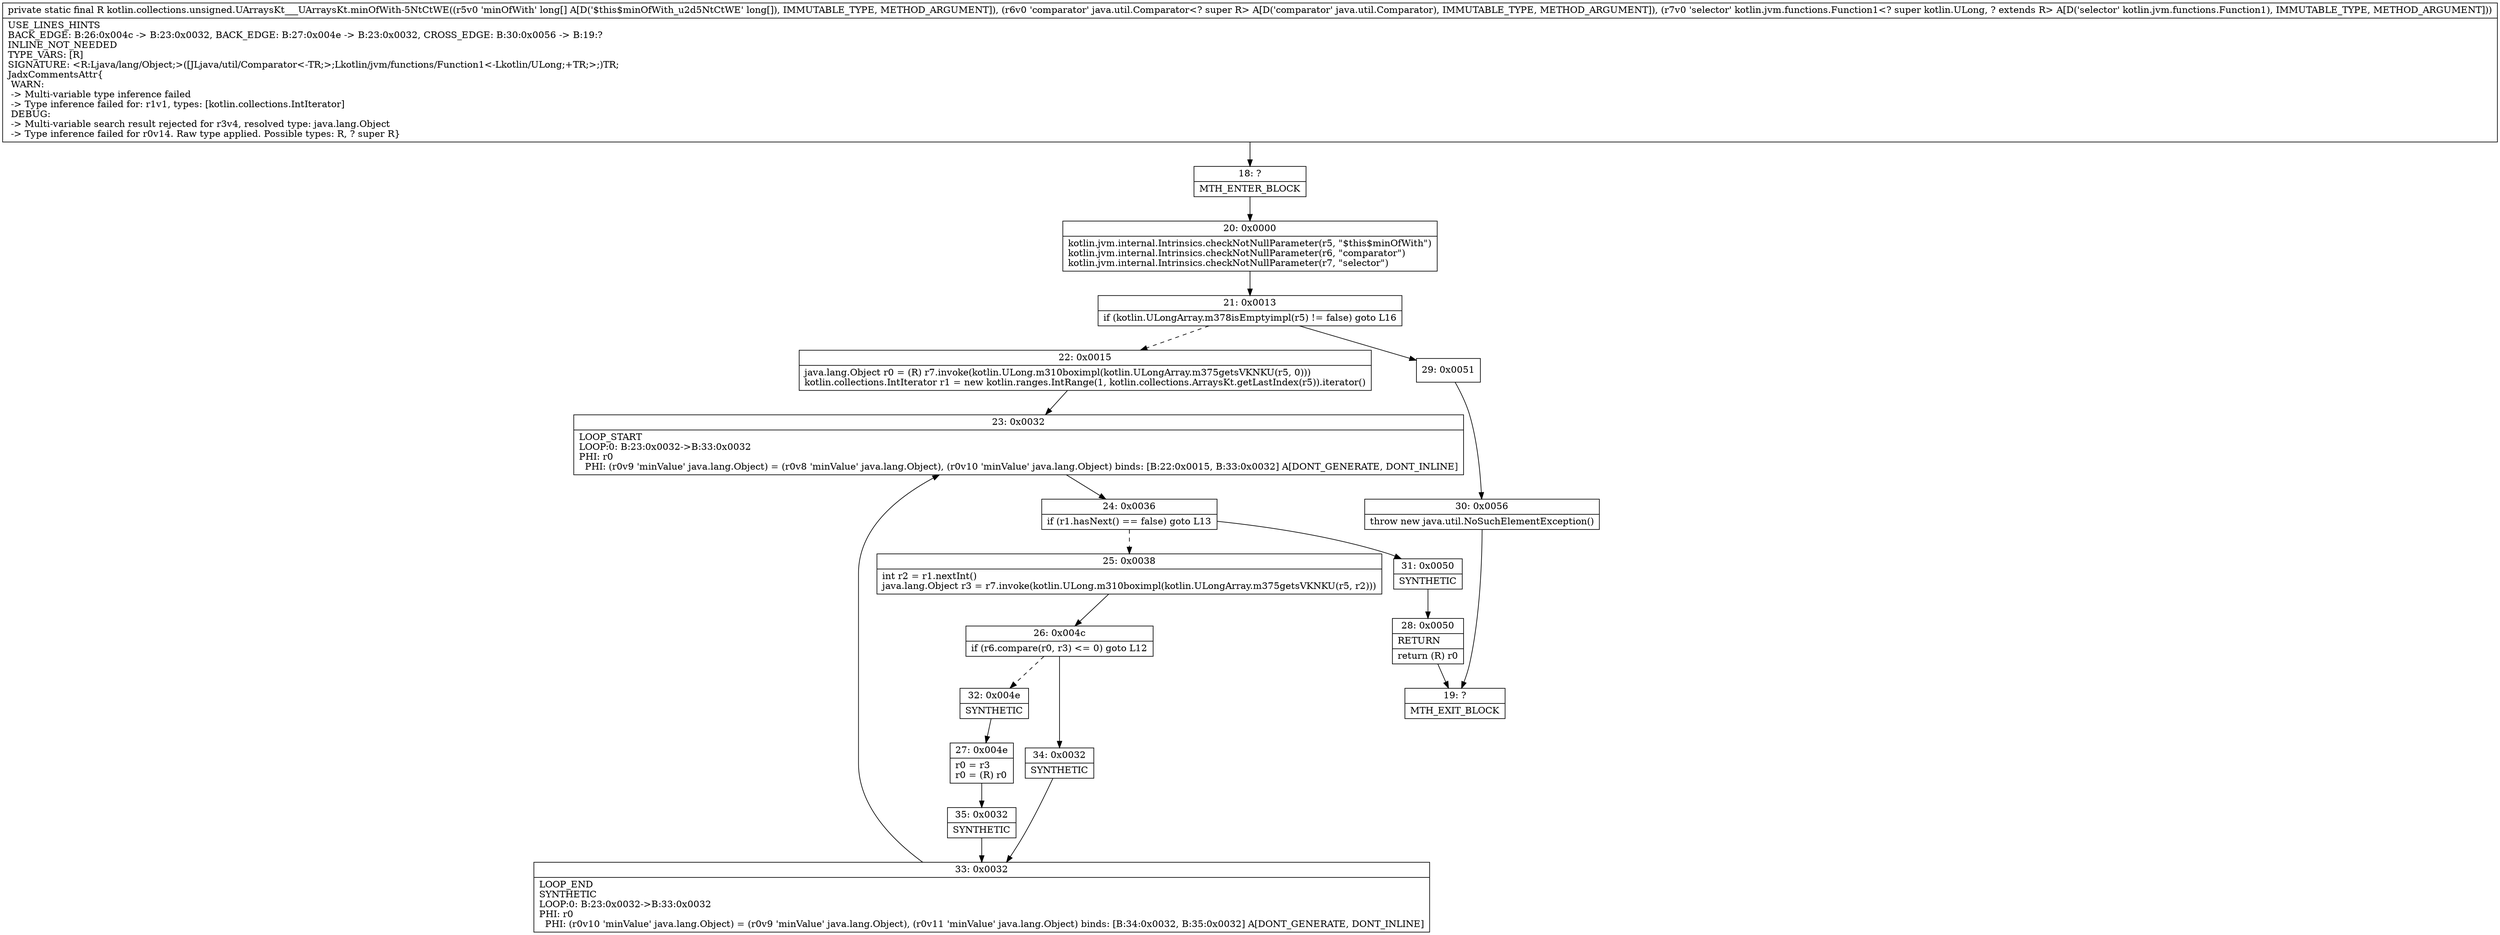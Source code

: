 digraph "CFG forkotlin.collections.unsigned.UArraysKt___UArraysKt.minOfWith\-5NtCtWE([JLjava\/util\/Comparator;Lkotlin\/jvm\/functions\/Function1;)Ljava\/lang\/Object;" {
Node_18 [shape=record,label="{18\:\ ?|MTH_ENTER_BLOCK\l}"];
Node_20 [shape=record,label="{20\:\ 0x0000|kotlin.jvm.internal.Intrinsics.checkNotNullParameter(r5, \"$this$minOfWith\")\lkotlin.jvm.internal.Intrinsics.checkNotNullParameter(r6, \"comparator\")\lkotlin.jvm.internal.Intrinsics.checkNotNullParameter(r7, \"selector\")\l}"];
Node_21 [shape=record,label="{21\:\ 0x0013|if (kotlin.ULongArray.m378isEmptyimpl(r5) != false) goto L16\l}"];
Node_22 [shape=record,label="{22\:\ 0x0015|java.lang.Object r0 = (R) r7.invoke(kotlin.ULong.m310boximpl(kotlin.ULongArray.m375getsVKNKU(r5, 0)))\lkotlin.collections.IntIterator r1 = new kotlin.ranges.IntRange(1, kotlin.collections.ArraysKt.getLastIndex(r5)).iterator()\l}"];
Node_23 [shape=record,label="{23\:\ 0x0032|LOOP_START\lLOOP:0: B:23:0x0032\-\>B:33:0x0032\lPHI: r0 \l  PHI: (r0v9 'minValue' java.lang.Object) = (r0v8 'minValue' java.lang.Object), (r0v10 'minValue' java.lang.Object) binds: [B:22:0x0015, B:33:0x0032] A[DONT_GENERATE, DONT_INLINE]\l}"];
Node_24 [shape=record,label="{24\:\ 0x0036|if (r1.hasNext() == false) goto L13\l}"];
Node_25 [shape=record,label="{25\:\ 0x0038|int r2 = r1.nextInt()\ljava.lang.Object r3 = r7.invoke(kotlin.ULong.m310boximpl(kotlin.ULongArray.m375getsVKNKU(r5, r2)))\l}"];
Node_26 [shape=record,label="{26\:\ 0x004c|if (r6.compare(r0, r3) \<= 0) goto L12\l}"];
Node_32 [shape=record,label="{32\:\ 0x004e|SYNTHETIC\l}"];
Node_27 [shape=record,label="{27\:\ 0x004e|r0 = r3\lr0 = (R) r0\l}"];
Node_35 [shape=record,label="{35\:\ 0x0032|SYNTHETIC\l}"];
Node_33 [shape=record,label="{33\:\ 0x0032|LOOP_END\lSYNTHETIC\lLOOP:0: B:23:0x0032\-\>B:33:0x0032\lPHI: r0 \l  PHI: (r0v10 'minValue' java.lang.Object) = (r0v9 'minValue' java.lang.Object), (r0v11 'minValue' java.lang.Object) binds: [B:34:0x0032, B:35:0x0032] A[DONT_GENERATE, DONT_INLINE]\l}"];
Node_34 [shape=record,label="{34\:\ 0x0032|SYNTHETIC\l}"];
Node_31 [shape=record,label="{31\:\ 0x0050|SYNTHETIC\l}"];
Node_28 [shape=record,label="{28\:\ 0x0050|RETURN\l|return (R) r0\l}"];
Node_19 [shape=record,label="{19\:\ ?|MTH_EXIT_BLOCK\l}"];
Node_29 [shape=record,label="{29\:\ 0x0051}"];
Node_30 [shape=record,label="{30\:\ 0x0056|throw new java.util.NoSuchElementException()\l}"];
MethodNode[shape=record,label="{private static final R kotlin.collections.unsigned.UArraysKt___UArraysKt.minOfWith\-5NtCtWE((r5v0 'minOfWith' long[] A[D('$this$minOfWith_u2d5NtCtWE' long[]), IMMUTABLE_TYPE, METHOD_ARGUMENT]), (r6v0 'comparator' java.util.Comparator\<? super R\> A[D('comparator' java.util.Comparator), IMMUTABLE_TYPE, METHOD_ARGUMENT]), (r7v0 'selector' kotlin.jvm.functions.Function1\<? super kotlin.ULong, ? extends R\> A[D('selector' kotlin.jvm.functions.Function1), IMMUTABLE_TYPE, METHOD_ARGUMENT]))  | USE_LINES_HINTS\lBACK_EDGE: B:26:0x004c \-\> B:23:0x0032, BACK_EDGE: B:27:0x004e \-\> B:23:0x0032, CROSS_EDGE: B:30:0x0056 \-\> B:19:?\lINLINE_NOT_NEEDED\lTYPE_VARS: [R]\lSIGNATURE: \<R:Ljava\/lang\/Object;\>([JLjava\/util\/Comparator\<\-TR;\>;Lkotlin\/jvm\/functions\/Function1\<\-Lkotlin\/ULong;+TR;\>;)TR;\lJadxCommentsAttr\{\l WARN: \l \-\> Multi\-variable type inference failed\l \-\> Type inference failed for: r1v1, types: [kotlin.collections.IntIterator]\l DEBUG: \l \-\> Multi\-variable search result rejected for r3v4, resolved type: java.lang.Object\l \-\> Type inference failed for r0v14. Raw type applied. Possible types: R, ? super R\}\l}"];
MethodNode -> Node_18;Node_18 -> Node_20;
Node_20 -> Node_21;
Node_21 -> Node_22[style=dashed];
Node_21 -> Node_29;
Node_22 -> Node_23;
Node_23 -> Node_24;
Node_24 -> Node_25[style=dashed];
Node_24 -> Node_31;
Node_25 -> Node_26;
Node_26 -> Node_32[style=dashed];
Node_26 -> Node_34;
Node_32 -> Node_27;
Node_27 -> Node_35;
Node_35 -> Node_33;
Node_33 -> Node_23;
Node_34 -> Node_33;
Node_31 -> Node_28;
Node_28 -> Node_19;
Node_29 -> Node_30;
Node_30 -> Node_19;
}

